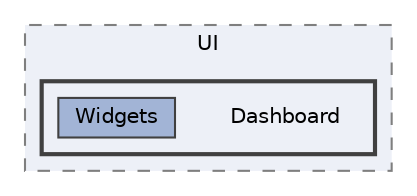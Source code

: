 digraph "BLAZAMGui/UI/Dashboard"
{
 // LATEX_PDF_SIZE
  bgcolor="transparent";
  edge [fontname=Helvetica,fontsize=10,labelfontname=Helvetica,labelfontsize=10];
  node [fontname=Helvetica,fontsize=10,shape=box,height=0.2,width=0.4];
  compound=true
  subgraph clusterdir_7c0903f41229417aa73bd16cb43e617f {
    graph [ bgcolor="#edf0f7", pencolor="grey50", label="UI", fontname=Helvetica,fontsize=10 style="filled,dashed", URL="dir_7c0903f41229417aa73bd16cb43e617f.html",tooltip=""]
  subgraph clusterdir_0d38d8b5e3f0c50bf2b9d11e410344c4 {
    graph [ bgcolor="#edf0f7", pencolor="grey25", label="", fontname=Helvetica,fontsize=10 style="filled,bold", URL="dir_0d38d8b5e3f0c50bf2b9d11e410344c4.html",tooltip=""]
    dir_0d38d8b5e3f0c50bf2b9d11e410344c4 [shape=plaintext, label="Dashboard"];
  dir_885925bffebf378dd4646c9d70ac2c6d [label="Widgets", fillcolor="#a2b4d6", color="grey25", style="filled", URL="dir_885925bffebf378dd4646c9d70ac2c6d.html",tooltip=""];
  }
  }
}
